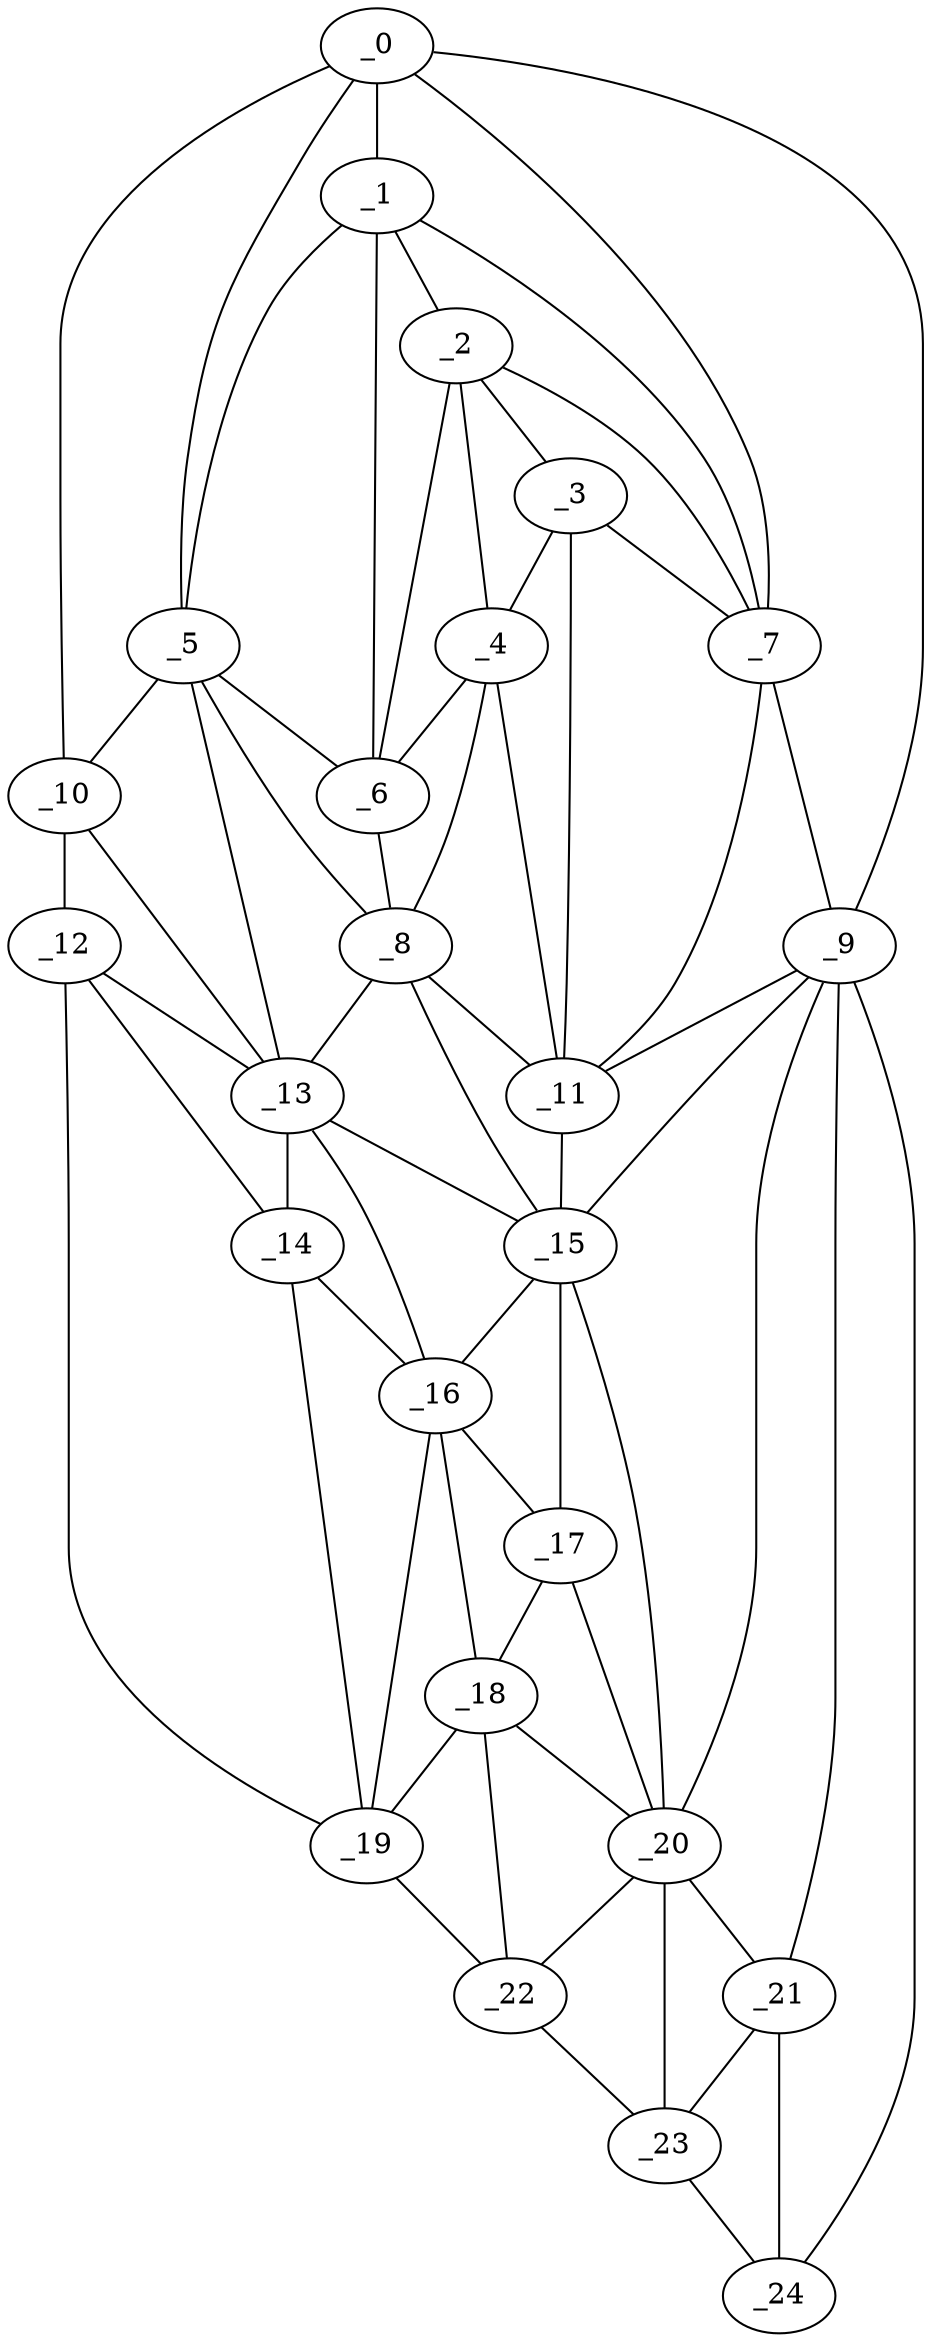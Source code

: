 graph "obj60__50.gxl" {
	_0	 [x=7,
		y=69];
	_1	 [x=23,
		y=65];
	_0 -- _1	 [valence=2];
	_5	 [x=39,
		y=39];
	_0 -- _5	 [valence=2];
	_7	 [x=43,
		y=78];
	_0 -- _7	 [valence=1];
	_9	 [x=45,
		y=104];
	_0 -- _9	 [valence=1];
	_10	 [x=47,
		y=24];
	_0 -- _10	 [valence=1];
	_2	 [x=29,
		y=66];
	_1 -- _2	 [valence=2];
	_1 -- _5	 [valence=2];
	_6	 [x=39,
		y=57];
	_1 -- _6	 [valence=2];
	_1 -- _7	 [valence=1];
	_3	 [x=35,
		y=67];
	_2 -- _3	 [valence=2];
	_4	 [x=38,
		y=61];
	_2 -- _4	 [valence=2];
	_2 -- _6	 [valence=1];
	_2 -- _7	 [valence=2];
	_3 -- _4	 [valence=2];
	_3 -- _7	 [valence=2];
	_11	 [x=47,
		y=74];
	_3 -- _11	 [valence=2];
	_4 -- _6	 [valence=2];
	_8	 [x=44,
		y=59];
	_4 -- _8	 [valence=2];
	_4 -- _11	 [valence=1];
	_5 -- _6	 [valence=1];
	_5 -- _8	 [valence=2];
	_5 -- _10	 [valence=2];
	_13	 [x=55,
		y=40];
	_5 -- _13	 [valence=1];
	_6 -- _8	 [valence=1];
	_7 -- _9	 [valence=2];
	_7 -- _11	 [valence=2];
	_8 -- _11	 [valence=2];
	_8 -- _13	 [valence=1];
	_15	 [x=71,
		y=55];
	_8 -- _15	 [valence=2];
	_9 -- _11	 [valence=1];
	_9 -- _15	 [valence=2];
	_20	 [x=102,
		y=59];
	_9 -- _20	 [valence=2];
	_21	 [x=111,
		y=65];
	_9 -- _21	 [valence=1];
	_24	 [x=125,
		y=82];
	_9 -- _24	 [valence=1];
	_12	 [x=52,
		y=22];
	_10 -- _12	 [valence=1];
	_10 -- _13	 [valence=2];
	_11 -- _15	 [valence=2];
	_12 -- _13	 [valence=1];
	_14	 [x=62,
		y=32];
	_12 -- _14	 [valence=2];
	_19	 [x=89,
		y=30];
	_12 -- _19	 [valence=1];
	_13 -- _14	 [valence=2];
	_13 -- _15	 [valence=2];
	_16	 [x=73,
		y=41];
	_13 -- _16	 [valence=2];
	_14 -- _16	 [valence=2];
	_14 -- _19	 [valence=2];
	_15 -- _16	 [valence=2];
	_17	 [x=81,
		y=51];
	_15 -- _17	 [valence=2];
	_15 -- _20	 [valence=1];
	_16 -- _17	 [valence=1];
	_18	 [x=85,
		y=40];
	_16 -- _18	 [valence=1];
	_16 -- _19	 [valence=2];
	_17 -- _18	 [valence=2];
	_17 -- _20	 [valence=1];
	_18 -- _19	 [valence=2];
	_18 -- _20	 [valence=2];
	_22	 [x=114,
		y=43];
	_18 -- _22	 [valence=2];
	_19 -- _22	 [valence=1];
	_20 -- _21	 [valence=2];
	_20 -- _22	 [valence=2];
	_23	 [x=121,
		y=59];
	_20 -- _23	 [valence=1];
	_21 -- _23	 [valence=2];
	_21 -- _24	 [valence=1];
	_22 -- _23	 [valence=1];
	_23 -- _24	 [valence=1];
}
